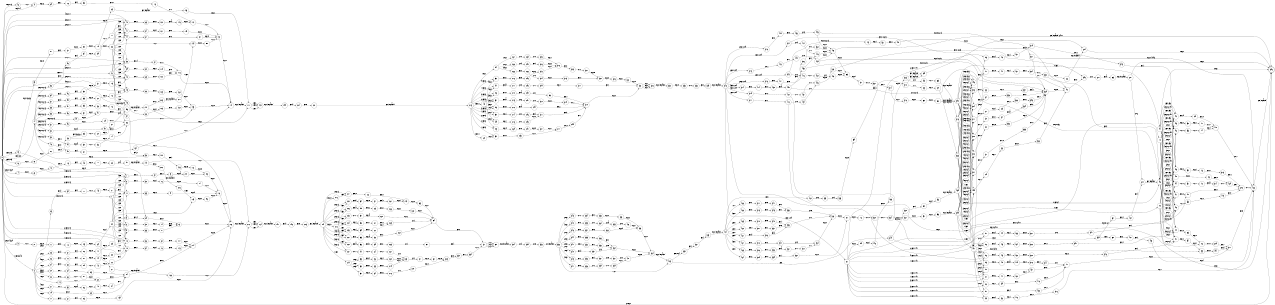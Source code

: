 digraph FST {
rankdir = LR;
size = "8.5,11";
label = "";
center = 1;
orientation = Portrait;
ranksep = "0.4";
nodesep = "0.25";
0 [label = "0", shape = circle, style = bold, fontsize = 14]
	0 -> 45 [label = "9:eps/17", fontsize = 14];
	0 -> 44 [label = "8:eps/17", fontsize = 14];
	0 -> 43 [label = "7:eps/17", fontsize = 14];
	0 -> 42 [label = "6:eps/17", fontsize = 14];
	0 -> 41 [label = "5:eps/17", fontsize = 14];
	0 -> 40 [label = "4:eps/17", fontsize = 14];
	0 -> 39 [label = "3:eps/17", fontsize = 14];
	0 -> 38 [label = "2:eps/17", fontsize = 14];
	0 -> 46 [label = "0:eps/15", fontsize = 14];
	0 -> 47 [label = "1:eps/14", fontsize = 14];
	0 -> 12 [label = "9:eps/275", fontsize = 14];
	0 -> 11 [label = "8:eps/275", fontsize = 14];
	0 -> 10 [label = "7:eps/275", fontsize = 14];
	0 -> 9 [label = "6:eps/275", fontsize = 14];
	0 -> 8 [label = "5:eps/275", fontsize = 14];
	0 -> 7 [label = "4:eps/275", fontsize = 14];
	0 -> 16 [label = "3:eps/275", fontsize = 14];
	0 -> 15 [label = "2:eps/275", fontsize = 14];
	0 -> 14 [label = "1:eps/272", fontsize = 14];
	0 -> 13 [label = "0:eps/17", fontsize = 14];
	0 -> 4 [label = "3:eps/4369", fontsize = 14];
	0 -> 3 [label = "2:eps/4369", fontsize = 14];
	0 -> 2 [label = "1:eps/3345", fontsize = 14];
	0 -> 1 [label = "0:eps/275", fontsize = 14];
1 [label = "1", shape = circle, style = solid, fontsize = 14]
	1 -> 12 [label = "9:eps", fontsize = 14];
	1 -> 11 [label = "8:eps", fontsize = 14];
	1 -> 10 [label = "7:eps", fontsize = 14];
	1 -> 9 [label = "6:eps", fontsize = 14];
	1 -> 8 [label = "5:eps", fontsize = 14];
	1 -> 7 [label = "4:eps", fontsize = 14];
	1 -> 6 [label = "3:eps", fontsize = 14];
	1 -> 5 [label = "2:eps", fontsize = 14];
2 [label = "2", shape = circle, style = solid, fontsize = 14]
	2 -> 18 [label = "1:eps", fontsize = 14];
	2 -> 17 [label = "0:eps", fontsize = 14];
	2 -> 26 [label = "9:eps", fontsize = 14];
	2 -> 25 [label = "8:eps", fontsize = 14];
	2 -> 24 [label = "7:eps", fontsize = 14];
	2 -> 23 [label = "6:eps", fontsize = 14];
	2 -> 22 [label = "5:eps", fontsize = 14];
	2 -> 21 [label = "4:eps", fontsize = 14];
	2 -> 20 [label = "3:eps", fontsize = 14];
	2 -> 19 [label = "2:eps", fontsize = 14];
3 [label = "3", shape = circle, style = solid, fontsize = 14]
	3 -> 27 [label = "eps:v", fontsize = 14];
4 [label = "4", shape = circle, style = solid, fontsize = 14]
	4 -> 28 [label = "eps:t", fontsize = 14];
5 [label = "5", shape = circle, style = solid, fontsize = 14]
	5 -> 29 [label = "eps:d", fontsize = 14];
6 [label = "6", shape = circle, style = solid, fontsize = 14]
	6 -> 30 [label = "eps:t", fontsize = 14];
7 [label = "7", shape = circle, style = solid, fontsize = 14]
	7 -> 31 [label = "eps:c", fontsize = 14];
8 [label = "8", shape = circle, style = solid, fontsize = 14]
	8 -> 32 [label = "eps:c", fontsize = 14];
9 [label = "9", shape = circle, style = solid, fontsize = 14]
	9 -> 33 [label = "eps:s", fontsize = 14];
10 [label = "10", shape = circle, style = solid, fontsize = 14]
	10 -> 34 [label = "eps:s", fontsize = 14];
11 [label = "11", shape = circle, style = solid, fontsize = 14]
	11 -> 35 [label = "eps:o", fontsize = 14];
12 [label = "12", shape = circle, style = solid, fontsize = 14]
	12 -> 36 [label = "eps:n", fontsize = 14];
13 [label = "13", shape = circle, style = solid, fontsize = 14]
	13 -> 37 [label = "1:eps/256", fontsize = 14];
	13 -> 45 [label = "9:eps", fontsize = 14];
	13 -> 44 [label = "8:eps", fontsize = 14];
	13 -> 43 [label = "7:eps", fontsize = 14];
	13 -> 42 [label = "6:eps", fontsize = 14];
	13 -> 41 [label = "5:eps", fontsize = 14];
	13 -> 40 [label = "4:eps", fontsize = 14];
	13 -> 39 [label = "3:eps", fontsize = 14];
	13 -> 38 [label = "2:eps", fontsize = 14];
14 [label = "14", shape = circle, style = solid, fontsize = 14]
	14 -> 58 [label = "eps:p", fontsize = 14];
	14 -> 57 [label = "9:eps/2815", fontsize = 14];
	14 -> 56 [label = "8:eps/2815", fontsize = 14];
	14 -> 55 [label = "7:eps/2815", fontsize = 14];
	14 -> 54 [label = "6:eps/2815", fontsize = 14];
	14 -> 53 [label = "5:eps/2815", fontsize = 14];
	14 -> 52 [label = "4:eps/2815", fontsize = 14];
	14 -> 51 [label = "3:eps/2815", fontsize = 14];
	14 -> 50 [label = "2:eps/2815", fontsize = 14];
	14 -> 49 [label = "1:eps/2815", fontsize = 14];
	14 -> 48 [label = "0:eps/2815", fontsize = 14];
15 [label = "15", shape = circle, style = solid, fontsize = 14]
	15 -> 59 [label = "eps:v/3836", fontsize = 14];
	15 -> 29 [label = "eps:d", fontsize = 14];
16 [label = "16", shape = circle, style = solid, fontsize = 14]
	16 -> 60 [label = "eps:t", fontsize = 14];
17 [label = "17", shape = circle, style = solid, fontsize = 14]
	17 -> 61 [label = "eps:d", fontsize = 14];
18 [label = "18", shape = circle, style = solid, fontsize = 14]
	18 -> 62 [label = "eps:o", fontsize = 14];
19 [label = "19", shape = circle, style = solid, fontsize = 14]
	19 -> 63 [label = "eps:d", fontsize = 14];
20 [label = "20", shape = circle, style = solid, fontsize = 14]
	20 -> 64 [label = "eps:t", fontsize = 14];
21 [label = "21", shape = circle, style = solid, fontsize = 14]
	21 -> 65 [label = "eps:c", fontsize = 14];
22 [label = "22", shape = circle, style = solid, fontsize = 14]
	22 -> 66 [label = "eps:q", fontsize = 14];
23 [label = "23", shape = circle, style = solid, fontsize = 14]
	23 -> 67 [label = "eps:d", fontsize = 14];
24 [label = "24", shape = circle, style = solid, fontsize = 14]
	24 -> 68 [label = "eps:d", fontsize = 14];
25 [label = "25", shape = circle, style = solid, fontsize = 14]
	25 -> 69 [label = "eps:d", fontsize = 14];
26 [label = "26", shape = circle, style = solid, fontsize = 14]
	26 -> 70 [label = "eps:d", fontsize = 14];
27 [label = "27", shape = circle, style = solid, fontsize = 14]
	27 -> 71 [label = "eps:e", fontsize = 14];
28 [label = "28", shape = circle, style = solid, fontsize = 14]
	28 -> 72 [label = "eps:r", fontsize = 14];
29 [label = "29", shape = circle, style = solid, fontsize = 14]
	29 -> 73 [label = "eps:o", fontsize = 14];
30 [label = "30", shape = circle, style = solid, fontsize = 14]
	30 -> 74 [label = "eps:r", fontsize = 14];
31 [label = "31", shape = circle, style = solid, fontsize = 14]
	31 -> 75 [label = "eps:u", fontsize = 14];
32 [label = "32", shape = circle, style = solid, fontsize = 14]
	32 -> 76 [label = "eps:i", fontsize = 14];
33 [label = "33", shape = circle, style = solid, fontsize = 14]
	33 -> 77 [label = "eps:e", fontsize = 14];
34 [label = "34", shape = circle, style = solid, fontsize = 14]
	34 -> 78 [label = "eps:i", fontsize = 14];
35 [label = "35", shape = circle, style = solid, fontsize = 14]
	35 -> 79 [label = "eps:c", fontsize = 14];
36 [label = "36", shape = circle, style = solid, fontsize = 14]
	36 -> 80 [label = "eps:u", fontsize = 14];
37 [label = "37", shape = circle, style = solid, fontsize = 14]
	37 -> 58 [label = "eps:p", fontsize = 14];
38 [label = "38", shape = circle, style = solid, fontsize = 14]
	38 -> 81 [label = "eps:d", fontsize = 14];
39 [label = "39", shape = circle, style = solid, fontsize = 14]
	39 -> 82 [label = "eps:t", fontsize = 14];
40 [label = "40", shape = circle, style = solid, fontsize = 14]
	40 -> 83 [label = "eps:c", fontsize = 14];
41 [label = "41", shape = circle, style = solid, fontsize = 14]
	41 -> 84 [label = "eps:c", fontsize = 14];
42 [label = "42", shape = circle, style = solid, fontsize = 14]
	42 -> 85 [label = "eps:s", fontsize = 14];
43 [label = "43", shape = circle, style = solid, fontsize = 14]
	43 -> 86 [label = "eps:s", fontsize = 14];
44 [label = "44", shape = circle, style = solid, fontsize = 14]
	44 -> 87 [label = "eps:o", fontsize = 14];
45 [label = "45", shape = circle, style = solid, fontsize = 14]
	45 -> 88 [label = "eps:n", fontsize = 14];
46 [label = "46", shape = circle, style = solid, fontsize = 14]
	46 -> 47 [label = "1:eps", fontsize = 14];
47 [label = "47", shape = circle, style = solid, fontsize = 14]
	47 -> 89 [label = "eps:p", fontsize = 14];
48 [label = "48", shape = circle, style = solid, fontsize = 14]
	48 -> 90 [label = "eps:d", fontsize = 14];
49 [label = "49", shape = circle, style = solid, fontsize = 14]
	49 -> 91 [label = "eps:o", fontsize = 14];
50 [label = "50", shape = circle, style = solid, fontsize = 14]
	50 -> 92 [label = "eps:d", fontsize = 14];
51 [label = "51", shape = circle, style = solid, fontsize = 14]
	51 -> 93 [label = "eps:t", fontsize = 14];
52 [label = "52", shape = circle, style = solid, fontsize = 14]
	52 -> 94 [label = "eps:c", fontsize = 14];
53 [label = "53", shape = circle, style = solid, fontsize = 14]
	53 -> 95 [label = "eps:q", fontsize = 14];
54 [label = "54", shape = circle, style = solid, fontsize = 14]
	54 -> 96 [label = "eps:d", fontsize = 14];
55 [label = "55", shape = circle, style = solid, fontsize = 14]
	55 -> 97 [label = "eps:d", fontsize = 14];
56 [label = "56", shape = circle, style = solid, fontsize = 14]
	56 -> 98 [label = "eps:d", fontsize = 14];
57 [label = "57", shape = circle, style = solid, fontsize = 14]
	57 -> 99 [label = "eps:d", fontsize = 14];
58 [label = "58", shape = circle, style = solid, fontsize = 14]
	58 -> 100 [label = "eps:r", fontsize = 14];
59 [label = "59", shape = circle, style = solid, fontsize = 14]
	59 -> 101 [label = "eps:e", fontsize = 14];
60 [label = "60", shape = circle, style = solid, fontsize = 14]
	60 -> 102 [label = "eps:r", fontsize = 14];
61 [label = "61", shape = circle, style = solid, fontsize = 14]
	61 -> 103 [label = "eps:i", fontsize = 14];
62 [label = "62", shape = circle, style = solid, fontsize = 14]
	62 -> 104 [label = "eps:n", fontsize = 14];
63 [label = "63", shape = circle, style = solid, fontsize = 14]
	63 -> 104 [label = "eps:o", fontsize = 14];
64 [label = "64", shape = circle, style = solid, fontsize = 14]
	64 -> 105 [label = "eps:r", fontsize = 14];
65 [label = "65", shape = circle, style = solid, fontsize = 14]
	65 -> 106 [label = "eps:a", fontsize = 14];
66 [label = "66", shape = circle, style = solid, fontsize = 14]
	66 -> 107 [label = "eps:u", fontsize = 14];
67 [label = "67", shape = circle, style = solid, fontsize = 14]
	67 -> 108 [label = "eps:i", fontsize = 14];
68 [label = "68", shape = circle, style = solid, fontsize = 14]
	68 -> 109 [label = "eps:i", fontsize = 14];
69 [label = "69", shape = circle, style = solid, fontsize = 14]
	69 -> 110 [label = "eps:i", fontsize = 14];
70 [label = "70", shape = circle, style = solid, fontsize = 14]
	70 -> 111 [label = "eps:i", fontsize = 14];
71 [label = "71", shape = circle, style = solid, fontsize = 14]
	71 -> 112 [label = "eps:i", fontsize = 14];
72 [label = "72", shape = circle, style = solid, fontsize = 14]
	72 -> 113 [label = "eps:e", fontsize = 14];
73 [label = "73", shape = circle, style = solid, fontsize = 14]
	73 -> 206 [label = "eps:s", fontsize = 14];
74 [label = "74", shape = circle, style = solid, fontsize = 14]
	74 -> 73 [label = "eps:e", fontsize = 14];
75 [label = "75", shape = circle, style = solid, fontsize = 14]
	75 -> 207 [label = "eps:a", fontsize = 14];
76 [label = "76", shape = circle, style = solid, fontsize = 14]
	76 -> 114 [label = "eps:n", fontsize = 14];
77 [label = "77", shape = circle, style = solid, fontsize = 14]
	77 -> 73 [label = "eps:i", fontsize = 14];
78 [label = "78", shape = circle, style = solid, fontsize = 14]
	78 -> 115 [label = "eps:e", fontsize = 14];
79 [label = "79", shape = circle, style = solid, fontsize = 14]
	79 -> 116 [label = "eps:h", fontsize = 14];
80 [label = "80", shape = circle, style = solid, fontsize = 14]
	80 -> 117 [label = "eps:e", fontsize = 14];
81 [label = "81", shape = circle, style = solid, fontsize = 14]
	81 -> 118 [label = "eps:o", fontsize = 14];
82 [label = "82", shape = circle, style = solid, fontsize = 14]
	82 -> 119 [label = "eps:r", fontsize = 14];
83 [label = "83", shape = circle, style = solid, fontsize = 14]
	83 -> 120 [label = "eps:u", fontsize = 14];
84 [label = "84", shape = circle, style = solid, fontsize = 14]
	84 -> 121 [label = "eps:i", fontsize = 14];
85 [label = "85", shape = circle, style = solid, fontsize = 14]
	85 -> 122 [label = "eps:e", fontsize = 14];
86 [label = "86", shape = circle, style = solid, fontsize = 14]
	86 -> 123 [label = "eps:i", fontsize = 14];
87 [label = "87", shape = circle, style = solid, fontsize = 14]
	87 -> 124 [label = "eps:c", fontsize = 14];
88 [label = "88", shape = circle, style = solid, fontsize = 14]
	88 -> 125 [label = "eps:u", fontsize = 14];
89 [label = "89", shape = circle, style = solid, fontsize = 14]
	89 -> 126 [label = "eps:r", fontsize = 14];
90 [label = "90", shape = circle, style = solid, fontsize = 14]
	90 -> 127 [label = "eps:i", fontsize = 14];
91 [label = "91", shape = circle, style = solid, fontsize = 14]
	91 -> 128 [label = "eps:n", fontsize = 14];
92 [label = "92", shape = circle, style = solid, fontsize = 14]
	92 -> 128 [label = "eps:o", fontsize = 14];
93 [label = "93", shape = circle, style = solid, fontsize = 14]
	93 -> 129 [label = "eps:r", fontsize = 14];
94 [label = "94", shape = circle, style = solid, fontsize = 14]
	94 -> 130 [label = "eps:a", fontsize = 14];
95 [label = "95", shape = circle, style = solid, fontsize = 14]
	95 -> 131 [label = "eps:u", fontsize = 14];
96 [label = "96", shape = circle, style = solid, fontsize = 14]
	96 -> 132 [label = "eps:i", fontsize = 14];
97 [label = "97", shape = circle, style = solid, fontsize = 14]
	97 -> 133 [label = "eps:i", fontsize = 14];
98 [label = "98", shape = circle, style = solid, fontsize = 14]
	98 -> 134 [label = "eps:i", fontsize = 14];
99 [label = "99", shape = circle, style = solid, fontsize = 14]
	99 -> 135 [label = "eps:i", fontsize = 14];
100 [label = "100", shape = circle, style = solid, fontsize = 14]
	100 -> 136 [label = "eps:i", fontsize = 14];
101 [label = "101", shape = circle, style = solid, fontsize = 14]
	101 -> 137 [label = "eps:i", fontsize = 14];
102 [label = "102", shape = circle, style = solid, fontsize = 14]
	102 -> 138 [label = "eps:e", fontsize = 14];
103 [label = "103", shape = circle, style = solid, fontsize = 14]
	103 -> 139 [label = "eps:e", fontsize = 14];
104 [label = "104", shape = circle, style = solid, fontsize = 14]
	104 -> 214 [label = "eps:c", fontsize = 14];
105 [label = "105", shape = circle, style = solid, fontsize = 14]
	105 -> 104 [label = "eps:e", fontsize = 14];
106 [label = "106", shape = circle, style = solid, fontsize = 14]
	106 -> 140 [label = "eps:t", fontsize = 14];
107 [label = "107", shape = circle, style = solid, fontsize = 14]
	107 -> 62 [label = "eps:i", fontsize = 14];
108 [label = "108", shape = circle, style = solid, fontsize = 14]
	108 -> 141 [label = "eps:e", fontsize = 14];
109 [label = "109", shape = circle, style = solid, fontsize = 14]
	109 -> 142 [label = "eps:e", fontsize = 14];
110 [label = "110", shape = circle, style = solid, fontsize = 14]
	110 -> 143 [label = "eps:e", fontsize = 14];
111 [label = "111", shape = circle, style = solid, fontsize = 14]
	111 -> 144 [label = "eps:e", fontsize = 14];
112 [label = "112", shape = circle, style = solid, fontsize = 14]
	112 -> 145 [label = "eps:n", fontsize = 14];
113 [label = "113", shape = circle, style = solid, fontsize = 14]
	113 -> 146 [label = "eps:i", fontsize = 14];
114 [label = "114", shape = circle, style = solid, fontsize = 14]
	114 -> 116 [label = "eps:c", fontsize = 14];
115 [label = "115", shape = circle, style = solid, fontsize = 14]
	115 -> 214 [label = "eps:t", fontsize = 14];
116 [label = "116", shape = circle, style = solid, fontsize = 14]
	116 -> 206 [label = "eps:o", fontsize = 14];
117 [label = "117", shape = circle, style = solid, fontsize = 14]
	117 -> 214 [label = "eps:v", fontsize = 14];
118 [label = "118", shape = circle, style = solid, fontsize = 14]
	118 -> 147 [label = "eps:s", fontsize = 14];
119 [label = "119", shape = circle, style = solid, fontsize = 14]
	119 -> 118 [label = "eps:e", fontsize = 14];
120 [label = "120", shape = circle, style = solid, fontsize = 14]
	120 -> 148 [label = "eps:a", fontsize = 14];
121 [label = "121", shape = circle, style = solid, fontsize = 14]
	121 -> 149 [label = "eps:n", fontsize = 14];
122 [label = "122", shape = circle, style = solid, fontsize = 14]
	122 -> 118 [label = "eps:i", fontsize = 14];
123 [label = "123", shape = circle, style = solid, fontsize = 14]
	123 -> 150 [label = "eps:e", fontsize = 14];
124 [label = "124", shape = circle, style = solid, fontsize = 14]
	124 -> 151 [label = "eps:h", fontsize = 14];
125 [label = "125", shape = circle, style = solid, fontsize = 14]
	125 -> 152 [label = "eps:e", fontsize = 14];
126 [label = "126", shape = circle, style = solid, fontsize = 14]
	126 -> 153 [label = "eps:i", fontsize = 14];
127 [label = "127", shape = circle, style = solid, fontsize = 14]
	127 -> 154 [label = "eps:e", fontsize = 14];
128 [label = "128", shape = circle, style = solid, fontsize = 14]
	128 -> 155 [label = "eps:c", fontsize = 14];
129 [label = "129", shape = circle, style = solid, fontsize = 14]
	129 -> 128 [label = "eps:e", fontsize = 14];
130 [label = "130", shape = circle, style = solid, fontsize = 14]
	130 -> 156 [label = "eps:t", fontsize = 14];
131 [label = "131", shape = circle, style = solid, fontsize = 14]
	131 -> 91 [label = "eps:i", fontsize = 14];
132 [label = "132", shape = circle, style = solid, fontsize = 14]
	132 -> 157 [label = "eps:e", fontsize = 14];
133 [label = "133", shape = circle, style = solid, fontsize = 14]
	133 -> 158 [label = "eps:e", fontsize = 14];
134 [label = "134", shape = circle, style = solid, fontsize = 14]
	134 -> 159 [label = "eps:e", fontsize = 14];
135 [label = "135", shape = circle, style = solid, fontsize = 14]
	135 -> 160 [label = "eps:e", fontsize = 14];
136 [label = "136", shape = circle, style = solid, fontsize = 14]
	136 -> 161 [label = "eps:m", fontsize = 14];
137 [label = "137", shape = circle, style = solid, fontsize = 14]
	137 -> 162 [label = "eps:n", fontsize = 14];
138 [label = "138", shape = circle, style = solid, fontsize = 14]
	138 -> 163 [label = "eps:i/3836", fontsize = 14];
	138 -> 206 [label = "eps:s", fontsize = 14];
139 [label = "139", shape = circle, style = solid, fontsize = 14]
	139 -> 206 [label = "eps:z", fontsize = 14];
140 [label = "140", shape = circle, style = solid, fontsize = 14]
	140 -> 164 [label = "eps:o", fontsize = 14];
141 [label = "141", shape = circle, style = solid, fontsize = 14]
	141 -> 165 [label = "eps:c", fontsize = 14];
142 [label = "142", shape = circle, style = solid, fontsize = 14]
	142 -> 166 [label = "eps:c", fontsize = 14];
143 [label = "143", shape = circle, style = solid, fontsize = 14]
	143 -> 167 [label = "eps:c", fontsize = 14];
144 [label = "144", shape = circle, style = solid, fontsize = 14]
	144 -> 168 [label = "eps:c", fontsize = 14];
145 [label = "145", shape = circle, style = solid, fontsize = 14]
	145 -> 169 [label = "eps:t", fontsize = 14];
146 [label = "146", shape = circle, style = solid, fontsize = 14]
	146 -> 170 [label = "eps:n", fontsize = 14];
147 [label = "147", shape = circle, style = solid, fontsize = 14]
	147 -> 171 [label = "eps:(espacio)", fontsize = 14];
148 [label = "148", shape = circle, style = solid, fontsize = 14]
	148 -> 172 [label = "eps:t", fontsize = 14];
149 [label = "149", shape = circle, style = solid, fontsize = 14]
	149 -> 151 [label = "eps:c", fontsize = 14];
150 [label = "150", shape = circle, style = solid, fontsize = 14]
	150 -> 155 [label = "eps:t", fontsize = 14];
151 [label = "151", shape = circle, style = solid, fontsize = 14]
	151 -> 147 [label = "eps:o", fontsize = 14];
152 [label = "152", shape = circle, style = solid, fontsize = 14]
	152 -> 155 [label = "eps:v", fontsize = 14];
153 [label = "153", shape = circle, style = solid, fontsize = 14]
	153 -> 173 [label = "eps:m", fontsize = 14];
154 [label = "154", shape = circle, style = solid, fontsize = 14]
	154 -> 147 [label = "eps:z", fontsize = 14];
155 [label = "155", shape = circle, style = solid, fontsize = 14]
	155 -> 147 [label = "eps:e", fontsize = 14];
156 [label = "156", shape = circle, style = solid, fontsize = 14]
	156 -> 174 [label = "eps:o", fontsize = 14];
157 [label = "157", shape = circle, style = solid, fontsize = 14]
	157 -> 175 [label = "eps:c", fontsize = 14];
158 [label = "158", shape = circle, style = solid, fontsize = 14]
	158 -> 176 [label = "eps:c", fontsize = 14];
159 [label = "159", shape = circle, style = solid, fontsize = 14]
	159 -> 177 [label = "eps:c", fontsize = 14];
160 [label = "160", shape = circle, style = solid, fontsize = 14]
	160 -> 178 [label = "eps:c", fontsize = 14];
161 [label = "161", shape = circle, style = solid, fontsize = 14]
	161 -> 213 [label = "eps:e", fontsize = 14];
162 [label = "162", shape = circle, style = solid, fontsize = 14]
	162 -> 179 [label = "eps:t", fontsize = 14];
163 [label = "163", shape = circle, style = solid, fontsize = 14]
	163 -> 180 [label = "eps:n", fontsize = 14];
164 [label = "164", shape = circle, style = solid, fontsize = 14]
	164 -> 104 [label = "eps:r", fontsize = 14];
165 [label = "165", shape = circle, style = solid, fontsize = 14]
	165 -> 9 [label = "eps:i", fontsize = 14];
166 [label = "166", shape = circle, style = solid, fontsize = 14]
	166 -> 10 [label = "eps:i", fontsize = 14];
167 [label = "167", shape = circle, style = solid, fontsize = 14]
	167 -> 11 [label = "eps:i", fontsize = 14];
168 [label = "168", shape = circle, style = solid, fontsize = 14]
	168 -> 12 [label = "eps:i", fontsize = 14];
169 [label = "169", shape = circle, style = solid, fontsize = 14]
	169 -> 182 [label = "eps:i", fontsize = 14];
	169 -> 181 [label = "eps:e", fontsize = 14];
170 [label = "170", shape = circle, style = solid, fontsize = 14]
	170 -> 183 [label = "eps:t", fontsize = 14];
171 [label = "171", shape = circle, style = solid, fontsize = 14]
	171 -> 192 [label = ".:eps", fontsize = 14];
	171 -> 192 [label = "/:eps", fontsize = 14];
	171 -> 192 [label = "-:eps", fontsize = 14];
172 [label = "172", shape = circle, style = solid, fontsize = 14]
	172 -> 151 [label = "eps:r", fontsize = 14];
173 [label = "173", shape = circle, style = solid, fontsize = 14]
	173 -> 172 [label = "eps:e", fontsize = 14];
174 [label = "174", shape = circle, style = solid, fontsize = 14]
	174 -> 128 [label = "eps:r", fontsize = 14];
175 [label = "175", shape = circle, style = solid, fontsize = 14]
	175 -> 42 [label = "eps:i", fontsize = 14];
176 [label = "176", shape = circle, style = solid, fontsize = 14]
	176 -> 43 [label = "eps:i", fontsize = 14];
177 [label = "177", shape = circle, style = solid, fontsize = 14]
	177 -> 44 [label = "eps:i", fontsize = 14];
178 [label = "178", shape = circle, style = solid, fontsize = 14]
	178 -> 45 [label = "eps:i", fontsize = 14];
179 [label = "179", shape = circle, style = solid, fontsize = 14]
	179 -> 186 [label = "eps:i", fontsize = 14];
	179 -> 185 [label = "eps:e", fontsize = 14];
180 [label = "180", shape = circle, style = solid, fontsize = 14]
	180 -> 187 [label = "eps:t", fontsize = 14];
181 [label = "181", shape = circle, style = solid, fontsize = 14]
	181 -> 188 [label = "eps:(espacio)", fontsize = 14];
182 [label = "182", shape = circle, style = solid, fontsize = 14]
	182 -> 189 [label = "1:eps", fontsize = 14];
	182 -> 12 [label = "9:eps", fontsize = 14];
	182 -> 11 [label = "8:eps", fontsize = 14];
	182 -> 10 [label = "7:eps", fontsize = 14];
	182 -> 9 [label = "6:eps", fontsize = 14];
	182 -> 8 [label = "5:eps", fontsize = 14];
	182 -> 7 [label = "4:eps", fontsize = 14];
	182 -> 6 [label = "3:eps", fontsize = 14];
	182 -> 5 [label = "2:eps", fontsize = 14];
183 [label = "183", shape = circle, style = solid, fontsize = 14]
	183 -> 190 [label = "eps:a", fontsize = 14];
184 [label = "184", shape = circle, style = solid, fontsize = 14]
	184 -> 191 [label = "eps:(espacio)", fontsize = 14];
185 [label = "185", shape = circle, style = solid, fontsize = 14]
	185 -> 193 [label = "eps:(espacio)", fontsize = 14];
186 [label = "186", shape = circle, style = solid, fontsize = 14]
	186 -> 194 [label = "1:eps", fontsize = 14];
	186 -> 45 [label = "9:eps", fontsize = 14];
	186 -> 44 [label = "8:eps", fontsize = 14];
	186 -> 43 [label = "7:eps", fontsize = 14];
	186 -> 42 [label = "6:eps", fontsize = 14];
	186 -> 41 [label = "5:eps", fontsize = 14];
	186 -> 40 [label = "4:eps", fontsize = 14];
	186 -> 39 [label = "3:eps", fontsize = 14];
	186 -> 38 [label = "2:eps", fontsize = 14];
187 [label = "187", shape = circle, style = solid, fontsize = 14]
	187 -> 195 [label = "eps:a", fontsize = 14];
188 [label = "188", shape = circle, style = solid, fontsize = 14]
	188 -> 212 [label = "0:eps", fontsize = 14];
189 [label = "189", shape = circle, style = solid, fontsize = 14]
	189 -> 196 [label = "eps:u", fontsize = 14];
190 [label = "190", shape = circle, style = solid, fontsize = 14]
	190 -> 197 [label = "eps:(espacio)", fontsize = 14];
191 [label = "191", shape = circle, style = solid, fontsize = 14]
	191 -> 198 [label = "eps:d", fontsize = 14];
192 [label = "192", shape = circle, style = solid, fontsize = 14]
	192 -> 199 [label = "eps:(espacio)", fontsize = 14];
193 [label = "193", shape = circle, style = solid, fontsize = 14]
	193 -> 171 [label = "0:eps", fontsize = 14];
194 [label = "194", shape = circle, style = solid, fontsize = 14]
	194 -> 200 [label = "eps:u", fontsize = 14];
195 [label = "195", shape = circle, style = solid, fontsize = 14]
	195 -> 201 [label = "eps:(espacio)", fontsize = 14];
196 [label = "196", shape = circle, style = solid, fontsize = 14]
	196 -> 116 [label = "eps:n", fontsize = 14];
197 [label = "197", shape = circle, style = solid, fontsize = 14]
	197 -> 202 [label = "eps:y", fontsize = 14];
	197 -> 212 [label = "0:eps", fontsize = 14];
198 [label = "198", shape = circle, style = solid, fontsize = 14]
	198 -> 203 [label = "eps:e", fontsize = 14];
199 [label = "199", shape = circle, style = solid, fontsize = 14]
	199 -> 204 [label = "eps:d", fontsize = 14];
200 [label = "200", shape = circle, style = solid, fontsize = 14]
	200 -> 151 [label = "eps:n", fontsize = 14];
201 [label = "201", shape = circle, style = solid, fontsize = 14]
	201 -> 205 [label = "eps:y", fontsize = 14];
	201 -> 171 [label = "0:eps", fontsize = 14];
202 [label = "202", shape = circle, style = solid, fontsize = 14]
	202 -> 208 [label = "eps:(espacio)", fontsize = 14];
203 [label = "203", shape = circle, style = solid, fontsize = 14]
	203 -> 209 [label = "eps:(espacio)", fontsize = 14];
204 [label = "204", shape = circle, style = solid, fontsize = 14]
	204 -> 210 [label = "eps:e", fontsize = 14];
205 [label = "205", shape = circle, style = solid, fontsize = 14]
	205 -> 211 [label = "eps:(espacio)", fontsize = 14];
206 [label = "206", shape = circle, style = solid, fontsize = 14]
	206 -> 212 [label = "eps:(espacio)", fontsize = 14];
207 [label = "207", shape = circle, style = solid, fontsize = 14]
	207 -> 213 [label = "eps:t", fontsize = 14];
208 [label = "208", shape = circle, style = solid, fontsize = 14]
	208 -> 189 [label = "1:eps", fontsize = 14];
209 [label = "209", shape = circle, style = solid, fontsize = 14]
	209 -> 227 [label = "9:eps/3", fontsize = 14];
	209 -> 226 [label = "8:eps/3", fontsize = 14];
	209 -> 225 [label = "7:eps/3", fontsize = 14];
	209 -> 224 [label = "6:eps/3", fontsize = 14];
	209 -> 223 [label = "5:eps/3", fontsize = 14];
	209 -> 222 [label = "4:eps/3", fontsize = 14];
	209 -> 221 [label = "3:eps/3", fontsize = 14];
	209 -> 220 [label = "2:eps/3", fontsize = 14];
	209 -> 218 [label = "0:eps/1", fontsize = 14];
	209 -> 219 [label = "1:eps", fontsize = 14];
	209 -> 217 [label = "1:eps/3", fontsize = 14];
	209 -> 216 [label = "0:eps/1", fontsize = 14];
210 [label = "210", shape = circle, style = solid, fontsize = 14]
	210 -> 215 [label = "eps:(espacio)", fontsize = 14];
211 [label = "211", shape = circle, style = solid, fontsize = 14]
	211 -> 194 [label = "1:eps", fontsize = 14];
212 [label = "212", shape = circle, style = solid, fontsize = 14]
	212 -> 184 [label = ".:eps", fontsize = 14];
	212 -> 184 [label = "/:eps", fontsize = 14];
	212 -> 184 [label = "-:eps", fontsize = 14];
213 [label = "213", shape = circle, style = solid, fontsize = 14]
	213 -> 116 [label = "eps:r", fontsize = 14];
214 [label = "214", shape = circle, style = solid, fontsize = 14]
	214 -> 206 [label = "eps:e", fontsize = 14];
215 [label = "215", shape = circle, style = solid, fontsize = 14]
	215 -> 252 [label = "9:eps/3", fontsize = 14];
	215 -> 251 [label = "8:eps/3", fontsize = 14];
	215 -> 250 [label = "7:eps/3", fontsize = 14];
	215 -> 249 [label = "6:eps/3", fontsize = 14];
	215 -> 248 [label = "5:eps/3", fontsize = 14];
	215 -> 247 [label = "4:eps/3", fontsize = 14];
	215 -> 246 [label = "3:eps/3", fontsize = 14];
	215 -> 245 [label = "2:eps/3", fontsize = 14];
	215 -> 243 [label = "0:eps/1", fontsize = 14];
	215 -> 244 [label = "1:eps", fontsize = 14];
	215 -> 230 [label = "1:eps/3", fontsize = 14];
	215 -> 229 [label = "0:eps/1", fontsize = 14];
216 [label = "216", shape = circle, style = solid, fontsize = 14]
	216 -> 217 [label = "1:eps", fontsize = 14];
217 [label = "217", shape = circle, style = solid, fontsize = 14]
	217 -> 228 [label = "eps:e", fontsize = 14];
218 [label = "218", shape = circle, style = solid, fontsize = 14]
	218 -> 227 [label = "9:eps", fontsize = 14];
	218 -> 226 [label = "8:eps", fontsize = 14];
	218 -> 225 [label = "7:eps", fontsize = 14];
	218 -> 224 [label = "6:eps", fontsize = 14];
	218 -> 223 [label = "5:eps", fontsize = 14];
	218 -> 222 [label = "4:eps", fontsize = 14];
	218 -> 221 [label = "3:eps", fontsize = 14];
	218 -> 220 [label = "2:eps", fontsize = 14];
219 [label = "219", shape = circle, style = solid, fontsize = 14]
	219 -> 232 [label = "1:eps", fontsize = 14];
	219 -> 231 [label = "0:eps", fontsize = 14];
	219 -> 233 [label = "2:eps", fontsize = 14];
220 [label = "220", shape = circle, style = solid, fontsize = 14]
	220 -> 234 [label = "eps:f", fontsize = 14];
221 [label = "221", shape = circle, style = solid, fontsize = 14]
	221 -> 235 [label = "eps:m", fontsize = 14];
222 [label = "222", shape = circle, style = solid, fontsize = 14]
	222 -> 236 [label = "eps:a", fontsize = 14];
223 [label = "223", shape = circle, style = solid, fontsize = 14]
	223 -> 237 [label = "eps:m", fontsize = 14];
224 [label = "224", shape = circle, style = solid, fontsize = 14]
	224 -> 238 [label = "eps:j", fontsize = 14];
225 [label = "225", shape = circle, style = solid, fontsize = 14]
	225 -> 239 [label = "eps:j", fontsize = 14];
226 [label = "226", shape = circle, style = solid, fontsize = 14]
	226 -> 240 [label = "eps:a", fontsize = 14];
227 [label = "227", shape = circle, style = solid, fontsize = 14]
	227 -> 241 [label = "eps:s", fontsize = 14];
228 [label = "228", shape = circle, style = solid, fontsize = 14]
	228 -> 242 [label = "eps:n", fontsize = 14];
229 [label = "229", shape = circle, style = solid, fontsize = 14]
	229 -> 230 [label = "1:eps", fontsize = 14];
230 [label = "230", shape = circle, style = solid, fontsize = 14]
	230 -> 253 [label = "eps:e", fontsize = 14];
231 [label = "231", shape = circle, style = solid, fontsize = 14]
	231 -> 254 [label = "eps:o", fontsize = 14];
232 [label = "232", shape = circle, style = solid, fontsize = 14]
	232 -> 255 [label = "eps:n", fontsize = 14];
233 [label = "233", shape = circle, style = solid, fontsize = 14]
	233 -> 256 [label = "eps:d", fontsize = 14];
234 [label = "234", shape = circle, style = solid, fontsize = 14]
	234 -> 257 [label = "eps:e", fontsize = 14];
235 [label = "235", shape = circle, style = solid, fontsize = 14]
	235 -> 258 [label = "eps:a", fontsize = 14];
236 [label = "236", shape = circle, style = solid, fontsize = 14]
	236 -> 259 [label = "eps:b", fontsize = 14];
237 [label = "237", shape = circle, style = solid, fontsize = 14]
	237 -> 260 [label = "eps:a", fontsize = 14];
238 [label = "238", shape = circle, style = solid, fontsize = 14]
	238 -> 261 [label = "eps:u", fontsize = 14];
239 [label = "239", shape = circle, style = solid, fontsize = 14]
	239 -> 262 [label = "eps:u", fontsize = 14];
240 [label = "240", shape = circle, style = solid, fontsize = 14]
	240 -> 263 [label = "eps:g", fontsize = 14];
241 [label = "241", shape = circle, style = solid, fontsize = 14]
	241 -> 264 [label = "eps:e", fontsize = 14];
242 [label = "242", shape = circle, style = solid, fontsize = 14]
	242 -> 265 [label = "eps:e", fontsize = 14];
243 [label = "243", shape = circle, style = solid, fontsize = 14]
	243 -> 252 [label = "9:eps", fontsize = 14];
	243 -> 251 [label = "8:eps", fontsize = 14];
	243 -> 250 [label = "7:eps", fontsize = 14];
	243 -> 249 [label = "6:eps", fontsize = 14];
	243 -> 248 [label = "5:eps", fontsize = 14];
	243 -> 247 [label = "4:eps", fontsize = 14];
	243 -> 246 [label = "3:eps", fontsize = 14];
	243 -> 245 [label = "2:eps", fontsize = 14];
244 [label = "244", shape = circle, style = solid, fontsize = 14]
	244 -> 267 [label = "1:eps", fontsize = 14];
	244 -> 266 [label = "0:eps", fontsize = 14];
	244 -> 268 [label = "2:eps", fontsize = 14];
245 [label = "245", shape = circle, style = solid, fontsize = 14]
	245 -> 269 [label = "eps:f", fontsize = 14];
246 [label = "246", shape = circle, style = solid, fontsize = 14]
	246 -> 270 [label = "eps:m", fontsize = 14];
247 [label = "247", shape = circle, style = solid, fontsize = 14]
	247 -> 271 [label = "eps:a", fontsize = 14];
248 [label = "248", shape = circle, style = solid, fontsize = 14]
	248 -> 272 [label = "eps:m", fontsize = 14];
249 [label = "249", shape = circle, style = solid, fontsize = 14]
	249 -> 273 [label = "eps:j", fontsize = 14];
250 [label = "250", shape = circle, style = solid, fontsize = 14]
	250 -> 274 [label = "eps:j", fontsize = 14];
251 [label = "251", shape = circle, style = solid, fontsize = 14]
	251 -> 275 [label = "eps:a", fontsize = 14];
252 [label = "252", shape = circle, style = solid, fontsize = 14]
	252 -> 276 [label = "eps:s", fontsize = 14];
253 [label = "253", shape = circle, style = solid, fontsize = 14]
	253 -> 277 [label = "eps:n", fontsize = 14];
254 [label = "254", shape = circle, style = solid, fontsize = 14]
	254 -> 278 [label = "eps:c", fontsize = 14];
255 [label = "255", shape = circle, style = solid, fontsize = 14]
	255 -> 279 [label = "eps:o", fontsize = 14];
256 [label = "256", shape = circle, style = solid, fontsize = 14]
	256 -> 280 [label = "eps:i", fontsize = 14];
257 [label = "257", shape = circle, style = solid, fontsize = 14]
	257 -> 281 [label = "eps:b", fontsize = 14];
258 [label = "258", shape = circle, style = solid, fontsize = 14]
	258 -> 282 [label = "eps:r", fontsize = 14];
259 [label = "259", shape = circle, style = solid, fontsize = 14]
	259 -> 283 [label = "eps:r", fontsize = 14];
260 [label = "260", shape = circle, style = solid, fontsize = 14]
	260 -> 284 [label = "eps:y", fontsize = 14];
261 [label = "261", shape = circle, style = solid, fontsize = 14]
	261 -> 285 [label = "eps:n", fontsize = 14];
262 [label = "262", shape = circle, style = solid, fontsize = 14]
	262 -> 285 [label = "eps:l", fontsize = 14];
263 [label = "263", shape = circle, style = solid, fontsize = 14]
	263 -> 286 [label = "eps:o", fontsize = 14];
264 [label = "264", shape = circle, style = solid, fontsize = 14]
	264 -> 287 [label = "eps:p", fontsize = 14];
265 [label = "265", shape = circle, style = solid, fontsize = 14]
	265 -> 284 [label = "eps:r", fontsize = 14];
266 [label = "266", shape = circle, style = solid, fontsize = 14]
	266 -> 288 [label = "eps:o", fontsize = 14];
267 [label = "267", shape = circle, style = solid, fontsize = 14]
	267 -> 289 [label = "eps:n", fontsize = 14];
268 [label = "268", shape = circle, style = solid, fontsize = 14]
	268 -> 290 [label = "eps:d", fontsize = 14];
269 [label = "269", shape = circle, style = solid, fontsize = 14]
	269 -> 291 [label = "eps:e", fontsize = 14];
270 [label = "270", shape = circle, style = solid, fontsize = 14]
	270 -> 292 [label = "eps:a", fontsize = 14];
271 [label = "271", shape = circle, style = solid, fontsize = 14]
	271 -> 293 [label = "eps:b", fontsize = 14];
272 [label = "272", shape = circle, style = solid, fontsize = 14]
	272 -> 294 [label = "eps:a", fontsize = 14];
273 [label = "273", shape = circle, style = solid, fontsize = 14]
	273 -> 295 [label = "eps:u", fontsize = 14];
274 [label = "274", shape = circle, style = solid, fontsize = 14]
	274 -> 296 [label = "eps:u", fontsize = 14];
275 [label = "275", shape = circle, style = solid, fontsize = 14]
	275 -> 297 [label = "eps:g", fontsize = 14];
276 [label = "276", shape = circle, style = solid, fontsize = 14]
	276 -> 298 [label = "eps:e", fontsize = 14];
277 [label = "277", shape = circle, style = solid, fontsize = 14]
	277 -> 299 [label = "eps:e", fontsize = 14];
278 [label = "278", shape = circle, style = solid, fontsize = 14]
	278 -> 300 [label = "eps:t", fontsize = 14];
279 [label = "279", shape = circle, style = solid, fontsize = 14]
	279 -> 303 [label = "eps:v", fontsize = 14];
280 [label = "280", shape = circle, style = solid, fontsize = 14]
	280 -> 303 [label = "eps:c", fontsize = 14];
281 [label = "281", shape = circle, style = solid, fontsize = 14]
	281 -> 242 [label = "eps:r", fontsize = 14];
282 [label = "282", shape = circle, style = solid, fontsize = 14]
	282 -> 284 [label = "eps:z", fontsize = 14];
283 [label = "283", shape = circle, style = solid, fontsize = 14]
	283 -> 301 [label = "eps:i", fontsize = 14];
284 [label = "284", shape = circle, style = solid, fontsize = 14]
	284 -> 337 [label = "eps:o", fontsize = 14];
285 [label = "285", shape = circle, style = solid, fontsize = 14]
	285 -> 284 [label = "eps:i", fontsize = 14];
286 [label = "286", shape = circle, style = solid, fontsize = 14]
	286 -> 302 [label = "eps:s", fontsize = 14];
287 [label = "287", shape = circle, style = solid, fontsize = 14]
	287 -> 303 [label = "eps:t", fontsize = 14];
288 [label = "288", shape = circle, style = solid, fontsize = 14]
	288 -> 304 [label = "eps:c", fontsize = 14];
289 [label = "289", shape = circle, style = solid, fontsize = 14]
	289 -> 305 [label = "eps:o", fontsize = 14];
290 [label = "290", shape = circle, style = solid, fontsize = 14]
	290 -> 306 [label = "eps:i", fontsize = 14];
291 [label = "291", shape = circle, style = solid, fontsize = 14]
	291 -> 307 [label = "eps:b", fontsize = 14];
292 [label = "292", shape = circle, style = solid, fontsize = 14]
	292 -> 308 [label = "eps:r", fontsize = 14];
293 [label = "293", shape = circle, style = solid, fontsize = 14]
	293 -> 309 [label = "eps:r", fontsize = 14];
294 [label = "294", shape = circle, style = solid, fontsize = 14]
	294 -> 310 [label = "eps:y", fontsize = 14];
295 [label = "295", shape = circle, style = solid, fontsize = 14]
	295 -> 311 [label = "eps:n", fontsize = 14];
296 [label = "296", shape = circle, style = solid, fontsize = 14]
	296 -> 311 [label = "eps:l", fontsize = 14];
297 [label = "297", shape = circle, style = solid, fontsize = 14]
	297 -> 312 [label = "eps:o", fontsize = 14];
298 [label = "298", shape = circle, style = solid, fontsize = 14]
	298 -> 313 [label = "eps:p", fontsize = 14];
299 [label = "299", shape = circle, style = solid, fontsize = 14]
	299 -> 310 [label = "eps:r", fontsize = 14];
300 [label = "300", shape = circle, style = solid, fontsize = 14]
	300 -> 325 [label = "eps:u", fontsize = 14];
301 [label = "301", shape = circle, style = solid, fontsize = 14]
	301 -> 337 [label = "eps:l", fontsize = 14];
302 [label = "302", shape = circle, style = solid, fontsize = 14]
	302 -> 284 [label = "eps:t", fontsize = 14];
303 [label = "303", shape = circle, style = solid, fontsize = 14]
	303 -> 314 [label = "eps:i", fontsize = 14];
304 [label = "304", shape = circle, style = solid, fontsize = 14]
	304 -> 315 [label = "eps:t", fontsize = 14];
305 [label = "305", shape = circle, style = solid, fontsize = 14]
	305 -> 316 [label = "eps:v", fontsize = 14];
306 [label = "306", shape = circle, style = solid, fontsize = 14]
	306 -> 316 [label = "eps:c", fontsize = 14];
307 [label = "307", shape = circle, style = solid, fontsize = 14]
	307 -> 277 [label = "eps:r", fontsize = 14];
308 [label = "308", shape = circle, style = solid, fontsize = 14]
	308 -> 310 [label = "eps:z", fontsize = 14];
309 [label = "309", shape = circle, style = solid, fontsize = 14]
	309 -> 317 [label = "eps:i", fontsize = 14];
310 [label = "310", shape = circle, style = solid, fontsize = 14]
	310 -> 318 [label = "eps:o", fontsize = 14];
311 [label = "311", shape = circle, style = solid, fontsize = 14]
	311 -> 310 [label = "eps:i", fontsize = 14];
312 [label = "312", shape = circle, style = solid, fontsize = 14]
	312 -> 319 [label = "eps:s", fontsize = 14];
313 [label = "313", shape = circle, style = solid, fontsize = 14]
	313 -> 316 [label = "eps:t", fontsize = 14];
314 [label = "314", shape = circle, style = solid, fontsize = 14]
	314 -> 321 [label = "eps:e", fontsize = 14];
315 [label = "315", shape = circle, style = solid, fontsize = 14]
	315 -> 322 [label = "eps:u", fontsize = 14];
316 [label = "316", shape = circle, style = solid, fontsize = 14]
	316 -> 323 [label = "eps:i", fontsize = 14];
317 [label = "317", shape = circle, style = solid, fontsize = 14]
	317 -> 318 [label = "eps:l", fontsize = 14];
318 [label = "318", shape = circle, style = solid, fontsize = 14]
	318 -> 328 [label = ".:eps", fontsize = 14];
	318 -> 328 [label = "/:eps", fontsize = 14];
	318 -> 328 [label = "-:eps", fontsize = 14];
319 [label = "319", shape = circle, style = solid, fontsize = 14]
	319 -> 310 [label = "eps:t", fontsize = 14];
320 [label = "320", shape = circle, style = solid, fontsize = 14]
	320 -> 324 [label = "eps:(espacio)", fontsize = 14];
321 [label = "321", shape = circle, style = solid, fontsize = 14]
	321 -> 325 [label = "eps:m", fontsize = 14];
322 [label = "322", shape = circle, style = solid, fontsize = 14]
	322 -> 326 [label = "eps:b", fontsize = 14];
323 [label = "323", shape = circle, style = solid, fontsize = 14]
	323 -> 327 [label = "eps:e", fontsize = 14];
324 [label = "324", shape = circle, style = solid, fontsize = 14]
	324 -> 329 [label = "eps:d", fontsize = 14];
325 [label = "325", shape = circle, style = solid, fontsize = 14]
	325 -> 330 [label = "eps:b", fontsize = 14];
326 [label = "326", shape = circle, style = solid, fontsize = 14]
	326 -> 331 [label = "eps:r", fontsize = 14];
327 [label = "327", shape = circle, style = solid, fontsize = 14]
	327 -> 322 [label = "eps:m", fontsize = 14];
328 [label = "328", shape = circle, style = solid, fontsize = 14]
	328 -> 332 [label = "eps:(espacio)", fontsize = 14];
329 [label = "329", shape = circle, style = solid, fontsize = 14]
	329 -> 333 [label = "eps:e", fontsize = 14];
330 [label = "330", shape = circle, style = solid, fontsize = 14]
	330 -> 334 [label = "eps:r", fontsize = 14];
331 [label = "331", shape = circle, style = solid, fontsize = 14]
	331 -> 318 [label = "eps:e", fontsize = 14];
332 [label = "332", shape = circle, style = solid, fontsize = 14]
	332 -> 335 [label = "eps:d", fontsize = 14];
333 [label = "333", shape = circle, style = solid, fontsize = 14]
	333 -> 336 [label = "eps:(espacio)", fontsize = 14];
334 [label = "334", shape = circle, style = solid, fontsize = 14]
	334 -> 337 [label = "eps:e", fontsize = 14];
335 [label = "335", shape = circle, style = solid, fontsize = 14]
	335 -> 338 [label = "eps:e", fontsize = 14];
336 [label = "336", shape = circle, style = solid, fontsize = 14]
	336 -> 425 [label = "1:eps", fontsize = 14];
	336 -> 347 [label = "9:eps", fontsize = 14];
	336 -> 346 [label = "8:eps", fontsize = 14];
	336 -> 345 [label = "7:eps", fontsize = 14];
	336 -> 344 [label = "6:eps", fontsize = 14];
	336 -> 343 [label = "5:eps", fontsize = 14];
	336 -> 342 [label = "4:eps", fontsize = 14];
	336 -> 341 [label = "3:eps", fontsize = 14];
	336 -> 340 [label = "2:eps", fontsize = 14];
337 [label = "337", shape = circle, style = solid, fontsize = 14]
	337 -> 320 [label = ".:eps", fontsize = 14];
	337 -> 320 [label = "/:eps", fontsize = 14];
	337 -> 320 [label = "-:eps", fontsize = 14];
338 [label = "338", shape = circle, style = solid, fontsize = 14]
	338 -> 339 [label = "eps:l", fontsize = 14];
339 [label = "339", shape = circle, style = solid, fontsize = 14]
	339 -> 348 [label = "eps:(espacio)", fontsize = 14];
340 [label = "340", shape = circle, style = solid, fontsize = 14]
	340 -> 351 [label = "eps:d", fontsize = 14];
341 [label = "341", shape = circle, style = solid, fontsize = 14]
	341 -> 352 [label = "eps:t", fontsize = 14];
342 [label = "342", shape = circle, style = solid, fontsize = 14]
	342 -> 353 [label = "eps:c", fontsize = 14];
343 [label = "343", shape = circle, style = solid, fontsize = 14]
	343 -> 354 [label = "eps:c", fontsize = 14];
344 [label = "344", shape = circle, style = solid, fontsize = 14]
	344 -> 355 [label = "eps:s", fontsize = 14];
345 [label = "345", shape = circle, style = solid, fontsize = 14]
	345 -> 356 [label = "eps:s", fontsize = 14];
346 [label = "346", shape = circle, style = solid, fontsize = 14]
	346 -> 357 [label = "eps:o", fontsize = 14];
347 [label = "347", shape = circle, style = solid, fontsize = 14]
	347 -> 358 [label = "eps:n", fontsize = 14];
348 [label = "348", shape = circle, style = solid, fontsize = 14]
	348 -> 379 [label = "9:eps/1279", fontsize = 14];
	348 -> 378 [label = "8:eps/1279", fontsize = 14];
	348 -> 377 [label = "7:eps/1279", fontsize = 14];
	348 -> 376 [label = "6:eps/1279", fontsize = 14];
	348 -> 375 [label = "5:eps/1279", fontsize = 14];
	348 -> 374 [label = "4:eps/1279", fontsize = 14];
	348 -> 373 [label = "3:eps/1279", fontsize = 14];
	348 -> 372 [label = "2:eps/1279", fontsize = 14];
	348 -> 371 [label = "1:eps/1279", fontsize = 14];
	348 -> 370 [label = "0:eps", fontsize = 14];
349 [label = "349", shape = circle, style = solid, fontsize = 14]
	349 -> 360 [label = "eps:m/64", fontsize = 14];
	349 -> 359 [label = "0:eps", fontsize = 14];
350 [label = "350", shape = circle, style = solid, fontsize = 14]
	350 -> 361 [label = "eps:i", fontsize = 14];
351 [label = "351", shape = circle, style = solid, fontsize = 14]
	351 -> 362 [label = "eps:o", fontsize = 14];
352 [label = "352", shape = circle, style = solid, fontsize = 14]
	352 -> 363 [label = "eps:r", fontsize = 14];
353 [label = "353", shape = circle, style = solid, fontsize = 14]
	353 -> 364 [label = "eps:u", fontsize = 14];
354 [label = "354", shape = circle, style = solid, fontsize = 14]
	354 -> 365 [label = "eps:i", fontsize = 14];
355 [label = "355", shape = circle, style = solid, fontsize = 14]
	355 -> 366 [label = "eps:e", fontsize = 14];
356 [label = "356", shape = circle, style = solid, fontsize = 14]
	356 -> 367 [label = "eps:i", fontsize = 14];
357 [label = "357", shape = circle, style = solid, fontsize = 14]
	357 -> 368 [label = "eps:c", fontsize = 14];
358 [label = "358", shape = circle, style = solid, fontsize = 14]
	358 -> 369 [label = "eps:u", fontsize = 14];
359 [label = "359", shape = circle, style = solid, fontsize = 14]
	359 -> 381 [label = "eps:m/64", fontsize = 14];
	359 -> 380 [label = "0:eps", fontsize = 14];
360 [label = "360", shape = circle, style = solid, fontsize = 14]
	360 -> 382 [label = "eps:i", fontsize = 14];
361 [label = "361", shape = circle, style = solid, fontsize = 14]
	361 -> 383 [label = "eps:l", fontsize = 14];
362 [label = "362", shape = circle, style = solid, fontsize = 14]
	362 -> 384 [label = "eps:s", fontsize = 14];
363 [label = "363", shape = circle, style = solid, fontsize = 14]
	363 -> 362 [label = "eps:e", fontsize = 14];
364 [label = "364", shape = circle, style = solid, fontsize = 14]
	364 -> 385 [label = "eps:a", fontsize = 14];
365 [label = "365", shape = circle, style = solid, fontsize = 14]
	365 -> 386 [label = "eps:n", fontsize = 14];
366 [label = "366", shape = circle, style = solid, fontsize = 14]
	366 -> 362 [label = "eps:i", fontsize = 14];
367 [label = "367", shape = circle, style = solid, fontsize = 14]
	367 -> 387 [label = "eps:e", fontsize = 14];
368 [label = "368", shape = circle, style = solid, fontsize = 14]
	368 -> 388 [label = "eps:h", fontsize = 14];
369 [label = "369", shape = circle, style = solid, fontsize = 14]
	369 -> 389 [label = "eps:e", fontsize = 14];
370 [label = "370", shape = circle, style = solid, fontsize = 14]
	370 -> 600 [label = "9:eps/8190", fontsize = 14];
	370 -> 398 [label = "8:eps/8190", fontsize = 14];
	370 -> 397 [label = "7:eps/8190", fontsize = 14];
	370 -> 396 [label = "6:eps/8190", fontsize = 14];
	370 -> 395 [label = "5:eps/8190", fontsize = 14];
	370 -> 394 [label = "4:eps/8190", fontsize = 14];
	370 -> 393 [label = "3:eps/8190", fontsize = 14];
	370 -> 392 [label = "2:eps/8190", fontsize = 14];
	370 -> 391 [label = "1:eps/8190", fontsize = 14];
	370 -> 390 [label = "0:eps", fontsize = 14];
371 [label = "371", shape = circle, style = solid, fontsize = 14]
	371 -> 410 [label = "eps:u/6910", fontsize = 14];
	371 -> 408 [label = "9:eps/1791", fontsize = 14];
	371 -> 407 [label = "8:eps/1791", fontsize = 14];
	371 -> 406 [label = "7:eps/1791", fontsize = 14];
	371 -> 405 [label = "6:eps/1791", fontsize = 14];
	371 -> 404 [label = "5:eps/1791", fontsize = 14];
	371 -> 403 [label = "4:eps/1791", fontsize = 14];
	371 -> 402 [label = "3:eps/1791", fontsize = 14];
	371 -> 401 [label = "2:eps/1791", fontsize = 14];
	371 -> 400 [label = "1:eps/1791", fontsize = 14];
	371 -> 399 [label = "0:eps/1791", fontsize = 14];
	371 -> 409 [label = "eps:c", fontsize = 14];
372 [label = "372", shape = circle, style = solid, fontsize = 14]
	372 -> 411 [label = "eps:v/2815", fontsize = 14];
	372 -> 412 [label = "eps:d", fontsize = 14];
373 [label = "373", shape = circle, style = solid, fontsize = 14]
	373 -> 413 [label = "eps:t", fontsize = 14];
374 [label = "374", shape = circle, style = solid, fontsize = 14]
	374 -> 414 [label = "eps:c", fontsize = 14];
375 [label = "375", shape = circle, style = solid, fontsize = 14]
	375 -> 415 [label = "eps:c/2815", fontsize = 14];
	375 -> 416 [label = "eps:q", fontsize = 14];
376 [label = "376", shape = circle, style = solid, fontsize = 14]
	376 -> 417 [label = "eps:s", fontsize = 14];
377 [label = "377", shape = circle, style = solid, fontsize = 14]
	377 -> 418 [label = "eps:s", fontsize = 14];
378 [label = "378", shape = circle, style = solid, fontsize = 14]
	378 -> 419 [label = "eps:o", fontsize = 14];
379 [label = "379", shape = circle, style = solid, fontsize = 14]
	379 -> 420 [label = "eps:n", fontsize = 14];
380 [label = "380", shape = circle, style = solid, fontsize = 14]
	380 -> 421 [label = "eps:m", fontsize = 14];
381 [label = "381", shape = circle, style = solid, fontsize = 14]
	381 -> 422 [label = "eps:i", fontsize = 14];
382 [label = "382", shape = circle, style = solid, fontsize = 14]
	382 -> 423 [label = "eps:l", fontsize = 14];
383 [label = "383", shape = circle, style = solid, fontsize = 14]
	383 -> 424 [label = "eps:(espacio)", fontsize = 14];
384 [label = "384", shape = circle, style = solid, fontsize = 14]
	384 -> 425 [label = "eps:(espacio)", fontsize = 14];
385 [label = "385", shape = circle, style = solid, fontsize = 14]
	385 -> 426 [label = "eps:t", fontsize = 14];
386 [label = "386", shape = circle, style = solid, fontsize = 14]
	386 -> 388 [label = "eps:c", fontsize = 14];
387 [label = "387", shape = circle, style = solid, fontsize = 14]
	387 -> 427 [label = "eps:t", fontsize = 14];
388 [label = "388", shape = circle, style = solid, fontsize = 14]
	388 -> 384 [label = "eps:o", fontsize = 14];
389 [label = "389", shape = circle, style = solid, fontsize = 14]
	389 -> 427 [label = "eps:v", fontsize = 14];
390 [label = "390", shape = circle, style = solid, fontsize = 14]
	390 -> 428 [label = "eps:c", fontsize = 14];
391 [label = "391", shape = circle, style = solid, fontsize = 14]
	391 -> 410 [label = "eps:u", fontsize = 14];
392 [label = "392", shape = circle, style = solid, fontsize = 14]
	392 -> 429 [label = "eps:d", fontsize = 14];
393 [label = "393", shape = circle, style = solid, fontsize = 14]
	393 -> 430 [label = "eps:t", fontsize = 14];
394 [label = "394", shape = circle, style = solid, fontsize = 14]
	394 -> 431 [label = "eps:c", fontsize = 14];
395 [label = "395", shape = circle, style = solid, fontsize = 14]
	395 -> 432 [label = "eps:c", fontsize = 14];
396 [label = "396", shape = circle, style = solid, fontsize = 14]
	396 -> 433 [label = "eps:s", fontsize = 14];
397 [label = "397", shape = circle, style = solid, fontsize = 14]
	397 -> 434 [label = "eps:s", fontsize = 14];
398 [label = "398", shape = circle, style = solid, fontsize = 14]
	398 -> 435 [label = "eps:o", fontsize = 14];
399 [label = "399", shape = circle, style = solid, fontsize = 14]
	399 -> 436 [label = "eps:d", fontsize = 14];
400 [label = "400", shape = circle, style = solid, fontsize = 14]
	400 -> 437 [label = "eps:o", fontsize = 14];
401 [label = "401", shape = circle, style = solid, fontsize = 14]
	401 -> 438 [label = "eps:d", fontsize = 14];
402 [label = "402", shape = circle, style = solid, fontsize = 14]
	402 -> 439 [label = "eps:t", fontsize = 14];
403 [label = "403", shape = circle, style = solid, fontsize = 14]
	403 -> 440 [label = "eps:c", fontsize = 14];
404 [label = "404", shape = circle, style = solid, fontsize = 14]
	404 -> 441 [label = "eps:q", fontsize = 14];
405 [label = "405", shape = circle, style = solid, fontsize = 14]
	405 -> 442 [label = "eps:d", fontsize = 14];
406 [label = "406", shape = circle, style = solid, fontsize = 14]
	406 -> 443 [label = "eps:d", fontsize = 14];
407 [label = "407", shape = circle, style = solid, fontsize = 14]
	407 -> 444 [label = "eps:d", fontsize = 14];
408 [label = "408", shape = circle, style = solid, fontsize = 14]
	408 -> 445 [label = "eps:d", fontsize = 14];
409 [label = "409", shape = circle, style = solid, fontsize = 14]
	409 -> 446 [label = "eps:i", fontsize = 14];
410 [label = "410", shape = circle, style = solid, fontsize = 14]
	410 -> 608 [label = "eps:n", fontsize = 14];
411 [label = "411", shape = circle, style = solid, fontsize = 14]
	411 -> 447 [label = "eps:e", fontsize = 14];
412 [label = "412", shape = circle, style = solid, fontsize = 14]
	412 -> 448 [label = "eps:o", fontsize = 14];
413 [label = "413", shape = circle, style = solid, fontsize = 14]
	413 -> 449 [label = "eps:r", fontsize = 14];
414 [label = "414", shape = circle, style = solid, fontsize = 14]
	414 -> 450 [label = "eps:u", fontsize = 14];
415 [label = "415", shape = circle, style = solid, fontsize = 14]
	415 -> 451 [label = "eps:i", fontsize = 14];
416 [label = "416", shape = circle, style = solid, fontsize = 14]
	416 -> 452 [label = "eps:u", fontsize = 14];
417 [label = "417", shape = circle, style = solid, fontsize = 14]
	417 -> 453 [label = "eps:e", fontsize = 14];
418 [label = "418", shape = circle, style = solid, fontsize = 14]
	418 -> 455 [label = "eps:i/6910", fontsize = 14];
	418 -> 454 [label = "eps:e", fontsize = 14];
419 [label = "419", shape = circle, style = solid, fontsize = 14]
	419 -> 456 [label = "eps:c", fontsize = 14];
420 [label = "420", shape = circle, style = solid, fontsize = 14]
	420 -> 606 [label = "eps:u/6910", fontsize = 14];
	420 -> 457 [label = "eps:o", fontsize = 14];
421 [label = "421", shape = circle, style = solid, fontsize = 14]
	421 -> 458 [label = "eps:i", fontsize = 14];
422 [label = "422", shape = circle, style = solid, fontsize = 14]
	422 -> 610 [label = "eps:l", fontsize = 14];
423 [label = "423", shape = circle, style = solid, fontsize = 14]
	423 -> 459 [label = "eps:(espacio)", fontsize = 14];
424 [label = "424", shape = circle, style = solid, fontsize = 14]
	424 -> 460 [label = "1:eps", fontsize = 14];
	424 -> 468 [label = "9:eps", fontsize = 14];
	424 -> 467 [label = "8:eps", fontsize = 14];
	424 -> 466 [label = "7:eps", fontsize = 14];
	424 -> 465 [label = "6:eps", fontsize = 14];
	424 -> 464 [label = "5:eps", fontsize = 14];
	424 -> 463 [label = "4:eps", fontsize = 14];
	424 -> 462 [label = "3:eps", fontsize = 14];
	424 -> 461 [label = "2:eps", fontsize = 14];
425 [label = "425", shape = circle, style = solid, fontsize = 14]
	425 -> 350 [label = "eps:m/64", fontsize = 14];
	425 -> 349 [label = "0:eps", fontsize = 14];
426 [label = "426", shape = circle, style = solid, fontsize = 14]
	426 -> 388 [label = "eps:r", fontsize = 14];
427 [label = "427", shape = circle, style = solid, fontsize = 14]
	427 -> 384 [label = "eps:e", fontsize = 14];
428 [label = "428", shape = circle, style = solid, fontsize = 14]
	428 -> 469 [label = "eps:e", fontsize = 14];
429 [label = "429", shape = circle, style = solid, fontsize = 14]
	429 -> 470 [label = "eps:o", fontsize = 14];
430 [label = "430", shape = circle, style = solid, fontsize = 14]
	430 -> 471 [label = "eps:r", fontsize = 14];
431 [label = "431", shape = circle, style = solid, fontsize = 14]
	431 -> 472 [label = "eps:u", fontsize = 14];
432 [label = "432", shape = circle, style = solid, fontsize = 14]
	432 -> 473 [label = "eps:i", fontsize = 14];
433 [label = "433", shape = circle, style = solid, fontsize = 14]
	433 -> 474 [label = "eps:e", fontsize = 14];
434 [label = "434", shape = circle, style = solid, fontsize = 14]
	434 -> 455 [label = "eps:i", fontsize = 14];
435 [label = "435", shape = circle, style = solid, fontsize = 14]
	435 -> 475 [label = "eps:c", fontsize = 14];
436 [label = "436", shape = circle, style = solid, fontsize = 14]
	436 -> 476 [label = "eps:i", fontsize = 14];
437 [label = "437", shape = circle, style = solid, fontsize = 14]
	437 -> 477 [label = "eps:n", fontsize = 14];
438 [label = "438", shape = circle, style = solid, fontsize = 14]
	438 -> 477 [label = "eps:o", fontsize = 14];
439 [label = "439", shape = circle, style = solid, fontsize = 14]
	439 -> 478 [label = "eps:r", fontsize = 14];
440 [label = "440", shape = circle, style = solid, fontsize = 14]
	440 -> 479 [label = "eps:a", fontsize = 14];
441 [label = "441", shape = circle, style = solid, fontsize = 14]
	441 -> 480 [label = "eps:u", fontsize = 14];
442 [label = "442", shape = circle, style = solid, fontsize = 14]
	442 -> 481 [label = "eps:i", fontsize = 14];
443 [label = "443", shape = circle, style = solid, fontsize = 14]
	443 -> 482 [label = "eps:i", fontsize = 14];
444 [label = "444", shape = circle, style = solid, fontsize = 14]
	444 -> 483 [label = "eps:i", fontsize = 14];
445 [label = "445", shape = circle, style = solid, fontsize = 14]
	445 -> 484 [label = "eps:i", fontsize = 14];
446 [label = "446", shape = circle, style = solid, fontsize = 14]
	446 -> 485 [label = "eps:e", fontsize = 14];
447 [label = "447", shape = circle, style = solid, fontsize = 14]
	447 -> 487 [label = "eps:i", fontsize = 14];
448 [label = "448", shape = circle, style = solid, fontsize = 14]
	448 -> 488 [label = "eps:s", fontsize = 14];
449 [label = "449", shape = circle, style = solid, fontsize = 14]
	449 -> 489 [label = "eps:e", fontsize = 14];
450 [label = "450", shape = circle, style = solid, fontsize = 14]
	450 -> 490 [label = "eps:a", fontsize = 14];
451 [label = "451", shape = circle, style = solid, fontsize = 14]
	451 -> 491 [label = "eps:n", fontsize = 14];
452 [label = "452", shape = circle, style = solid, fontsize = 14]
	452 -> 492 [label = "eps:i", fontsize = 14];
453 [label = "453", shape = circle, style = solid, fontsize = 14]
	453 -> 589 [label = "eps:s/2815", fontsize = 14];
	453 -> 448 [label = "eps:i", fontsize = 14];
454 [label = "454", shape = circle, style = solid, fontsize = 14]
	454 -> 493 [label = "eps:t", fontsize = 14];
455 [label = "455", shape = circle, style = solid, fontsize = 14]
	455 -> 494 [label = "eps:e", fontsize = 14];
456 [label = "456", shape = circle, style = solid, fontsize = 14]
	456 -> 495 [label = "eps:h", fontsize = 14];
457 [label = "457", shape = circle, style = solid, fontsize = 14]
	457 -> 493 [label = "eps:v", fontsize = 14];
458 [label = "458", shape = circle, style = solid, fontsize = 14]
	458 -> 486 [label = "eps:l", fontsize = 14];
459 [label = "459", shape = circle, style = solid, fontsize = 14]
	459 -> 504 [label = "9:eps/64", fontsize = 14];
	459 -> 503 [label = "8:eps/64", fontsize = 14];
	459 -> 502 [label = "7:eps/64", fontsize = 14];
	459 -> 501 [label = "6:eps/64", fontsize = 14];
	459 -> 577 [label = "5:eps/64", fontsize = 14];
	459 -> 500 [label = "4:eps/64", fontsize = 14];
	459 -> 499 [label = "3:eps/64", fontsize = 14];
	459 -> 498 [label = "2:eps/64", fontsize = 14];
	459 -> 497 [label = "1:eps", fontsize = 14];
460 [label = "460", shape = circle, style = solid, fontsize = 14]
	460 -> 505 [label = "eps:c", fontsize = 14];
461 [label = "461", shape = circle, style = solid, fontsize = 14]
	461 -> 506 [label = "eps:d", fontsize = 14];
462 [label = "462", shape = circle, style = solid, fontsize = 14]
	462 -> 507 [label = "eps:t", fontsize = 14];
463 [label = "463", shape = circle, style = solid, fontsize = 14]
	463 -> 508 [label = "eps:c", fontsize = 14];
464 [label = "464", shape = circle, style = solid, fontsize = 14]
	464 -> 509 [label = "eps:q", fontsize = 14];
465 [label = "465", shape = circle, style = solid, fontsize = 14]
	465 -> 510 [label = "eps:s", fontsize = 14];
466 [label = "466", shape = circle, style = solid, fontsize = 14]
	466 -> 511 [label = "eps:s", fontsize = 14];
467 [label = "467", shape = circle, style = solid, fontsize = 14]
	467 -> 512 [label = "eps:o", fontsize = 14];
468 [label = "468", shape = circle, style = solid, fontsize = 14]
	468 -> 513 [label = "eps:n", fontsize = 14];
469 [label = "469", shape = circle, style = solid, fontsize = 14]
	469 -> 608 [label = "eps:r", fontsize = 14];
470 [label = "470", shape = circle, style = solid, fontsize = 14]
	470 -> 486 [label = "eps:s", fontsize = 14];
471 [label = "471", shape = circle, style = solid, fontsize = 14]
	471 -> 470 [label = "eps:e", fontsize = 14];
472 [label = "472", shape = circle, style = solid, fontsize = 14]
	472 -> 514 [label = "eps:a", fontsize = 14];
473 [label = "473", shape = circle, style = solid, fontsize = 14]
	473 -> 515 [label = "eps:n", fontsize = 14];
474 [label = "474", shape = circle, style = solid, fontsize = 14]
	474 -> 470 [label = "eps:i", fontsize = 14];
475 [label = "475", shape = circle, style = solid, fontsize = 14]
	475 -> 608 [label = "eps:h", fontsize = 14];
476 [label = "476", shape = circle, style = solid, fontsize = 14]
	476 -> 516 [label = "eps:e", fontsize = 14];
477 [label = "477", shape = circle, style = solid, fontsize = 14]
	477 -> 517 [label = "eps:c", fontsize = 14];
478 [label = "478", shape = circle, style = solid, fontsize = 14]
	478 -> 477 [label = "eps:e", fontsize = 14];
479 [label = "479", shape = circle, style = solid, fontsize = 14]
	479 -> 518 [label = "eps:t", fontsize = 14];
480 [label = "480", shape = circle, style = solid, fontsize = 14]
	480 -> 437 [label = "eps:i", fontsize = 14];
481 [label = "481", shape = circle, style = solid, fontsize = 14]
	481 -> 519 [label = "eps:e", fontsize = 14];
482 [label = "482", shape = circle, style = solid, fontsize = 14]
	482 -> 520 [label = "eps:e", fontsize = 14];
483 [label = "483", shape = circle, style = solid, fontsize = 14]
	483 -> 521 [label = "eps:e", fontsize = 14];
484 [label = "484", shape = circle, style = solid, fontsize = 14]
	484 -> 522 [label = "eps:e", fontsize = 14];
485 [label = "485", shape = circle, style = solid, fontsize = 14]
	485 -> 523 [label = "eps:n", fontsize = 14];
486 [label = "486", shape = circle, style = solid, fontsize = 14]
	486 -> 596 [label = "eps:(espacio)", fontsize = 14];
487 [label = "487", shape = circle, style = solid, fontsize = 14]
	487 -> 524 [label = "eps:n", fontsize = 14];
488 [label = "488", shape = circle, style = solid, fontsize = 14]
	488 -> 596 [label = "eps:(espacio)/6910", fontsize = 14];
	488 -> 525 [label = "eps:c", fontsize = 14];
489 [label = "489", shape = circle, style = solid, fontsize = 14]
	489 -> 592 [label = "eps:i/2815", fontsize = 14];
	489 -> 488 [label = "eps:s", fontsize = 14];
490 [label = "490", shape = circle, style = solid, fontsize = 14]
	490 -> 589 [label = "eps:r/2815", fontsize = 14];
	490 -> 526 [label = "eps:t", fontsize = 14];
491 [label = "491", shape = circle, style = solid, fontsize = 14]
	491 -> 527 [label = "eps:c", fontsize = 14];
492 [label = "492", shape = circle, style = solid, fontsize = 14]
	492 -> 525 [label = "eps:n", fontsize = 14];
493 [label = "493", shape = circle, style = solid, fontsize = 14]
	493 -> 528 [label = "eps:e", fontsize = 14];
494 [label = "494", shape = circle, style = solid, fontsize = 14]
	494 -> 517 [label = "eps:t", fontsize = 14];
495 [label = "495", shape = circle, style = solid, fontsize = 14]
	495 -> 592 [label = "eps:e/2815", fontsize = 14];
	495 -> 488 [label = "eps:o", fontsize = 14];
496 [label = "496", shape = circle, style = solid, fontsize = 14]
	496 -> 391 [label = "1:eps", fontsize = 14];
	496 -> 600 [label = "9:eps", fontsize = 14];
	496 -> 398 [label = "8:eps", fontsize = 14];
	496 -> 397 [label = "7:eps", fontsize = 14];
	496 -> 396 [label = "6:eps", fontsize = 14];
	496 -> 395 [label = "5:eps", fontsize = 14];
	496 -> 394 [label = "4:eps", fontsize = 14];
	496 -> 393 [label = "3:eps", fontsize = 14];
	496 -> 392 [label = "2:eps", fontsize = 14];
497 [label = "497", shape = circle, style = solid, fontsize = 14]
	497 -> 400 [label = "1:eps", fontsize = 14];
	497 -> 399 [label = "0:eps", fontsize = 14];
	497 -> 408 [label = "9:eps", fontsize = 14];
	497 -> 407 [label = "8:eps", fontsize = 14];
	497 -> 406 [label = "7:eps", fontsize = 14];
	497 -> 405 [label = "6:eps", fontsize = 14];
	497 -> 404 [label = "5:eps", fontsize = 14];
	497 -> 403 [label = "4:eps", fontsize = 14];
	497 -> 402 [label = "3:eps", fontsize = 14];
	497 -> 401 [label = "2:eps", fontsize = 14];
498 [label = "498", shape = circle, style = solid, fontsize = 14]
	498 -> 411 [label = "eps:v", fontsize = 14];
499 [label = "499", shape = circle, style = solid, fontsize = 14]
	499 -> 529 [label = "eps:t", fontsize = 14];
500 [label = "500", shape = circle, style = solid, fontsize = 14]
	500 -> 530 [label = "eps:c", fontsize = 14];
501 [label = "501", shape = circle, style = solid, fontsize = 14]
	501 -> 531 [label = "eps:s", fontsize = 14];
502 [label = "502", shape = circle, style = solid, fontsize = 14]
	502 -> 532 [label = "eps:s", fontsize = 14];
503 [label = "503", shape = circle, style = solid, fontsize = 14]
	503 -> 533 [label = "eps:o", fontsize = 14];
504 [label = "504", shape = circle, style = solid, fontsize = 14]
	504 -> 534 [label = "eps:n", fontsize = 14];
505 [label = "505", shape = circle, style = solid, fontsize = 14]
	505 -> 535 [label = "eps:i", fontsize = 14];
506 [label = "506", shape = circle, style = solid, fontsize = 14]
	506 -> 536 [label = "eps:o", fontsize = 14];
507 [label = "507", shape = circle, style = solid, fontsize = 14]
	507 -> 537 [label = "eps:r", fontsize = 14];
508 [label = "508", shape = circle, style = solid, fontsize = 14]
	508 -> 538 [label = "eps:u", fontsize = 14];
509 [label = "509", shape = circle, style = solid, fontsize = 14]
	509 -> 539 [label = "eps:u", fontsize = 14];
510 [label = "510", shape = circle, style = solid, fontsize = 14]
	510 -> 540 [label = "eps:e", fontsize = 14];
511 [label = "511", shape = circle, style = solid, fontsize = 14]
	511 -> 541 [label = "eps:e", fontsize = 14];
512 [label = "512", shape = circle, style = solid, fontsize = 14]
	512 -> 542 [label = "eps:c", fontsize = 14];
513 [label = "513", shape = circle, style = solid, fontsize = 14]
	513 -> 543 [label = "eps:o", fontsize = 14];
514 [label = "514", shape = circle, style = solid, fontsize = 14]
	514 -> 469 [label = "eps:t", fontsize = 14];
515 [label = "515", shape = circle, style = solid, fontsize = 14]
	515 -> 608 [label = "eps:c", fontsize = 14];
516 [label = "516", shape = circle, style = solid, fontsize = 14]
	516 -> 486 [label = "eps:z", fontsize = 14];
517 [label = "517", shape = circle, style = solid, fontsize = 14]
	517 -> 486 [label = "eps:e", fontsize = 14];
518 [label = "518", shape = circle, style = solid, fontsize = 14]
	518 -> 544 [label = "eps:o", fontsize = 14];
519 [label = "519", shape = circle, style = solid, fontsize = 14]
	519 -> 545 [label = "eps:c", fontsize = 14];
520 [label = "520", shape = circle, style = solid, fontsize = 14]
	520 -> 546 [label = "eps:c", fontsize = 14];
521 [label = "521", shape = circle, style = solid, fontsize = 14]
	521 -> 547 [label = "eps:c", fontsize = 14];
522 [label = "522", shape = circle, style = solid, fontsize = 14]
	522 -> 597 [label = "eps:c", fontsize = 14];
523 [label = "523", shape = circle, style = solid, fontsize = 14]
	523 -> 549 [label = "eps:(espacio)", fontsize = 14];
	523 -> 548 [label = "eps:t", fontsize = 14];
524 [label = "524", shape = circle, style = solid, fontsize = 14]
	524 -> 550 [label = "eps:t", fontsize = 14];
525 [label = "525", shape = circle, style = solid, fontsize = 14]
	525 -> 551 [label = "eps:i", fontsize = 14];
526 [label = "526", shape = circle, style = solid, fontsize = 14]
	526 -> 552 [label = "eps:r", fontsize = 14];
527 [label = "527", shape = circle, style = solid, fontsize = 14]
	527 -> 486 [label = "eps:o/4095", fontsize = 14];
	527 -> 589 [label = "eps:u", fontsize = 14];
528 [label = "528", shape = circle, style = solid, fontsize = 14]
	528 -> 598 [label = "eps:n/2815", fontsize = 14];
	528 -> 525 [label = "eps:c", fontsize = 14];
529 [label = "529", shape = circle, style = solid, fontsize = 14]
	529 -> 553 [label = "eps:r", fontsize = 14];
530 [label = "530", shape = circle, style = solid, fontsize = 14]
	530 -> 554 [label = "eps:u", fontsize = 14];
531 [label = "531", shape = circle, style = solid, fontsize = 14]
	531 -> 555 [label = "eps:e", fontsize = 14];
532 [label = "532", shape = circle, style = solid, fontsize = 14]
	532 -> 556 [label = "eps:e", fontsize = 14];
533 [label = "533", shape = circle, style = solid, fontsize = 14]
	533 -> 557 [label = "eps:c", fontsize = 14];
534 [label = "534", shape = circle, style = solid, fontsize = 14]
	534 -> 558 [label = "eps:o", fontsize = 14];
535 [label = "535", shape = circle, style = solid, fontsize = 14]
	535 -> 559 [label = "eps:e", fontsize = 14];
536 [label = "536", shape = circle, style = solid, fontsize = 14]
	536 -> 560 [label = "eps:s", fontsize = 14];
537 [label = "537", shape = circle, style = solid, fontsize = 14]
	537 -> 536 [label = "eps:e", fontsize = 14];
538 [label = "538", shape = circle, style = solid, fontsize = 14]
	538 -> 561 [label = "eps:a", fontsize = 14];
539 [label = "539", shape = circle, style = solid, fontsize = 14]
	539 -> 562 [label = "eps:i", fontsize = 14];
540 [label = "540", shape = circle, style = solid, fontsize = 14]
	540 -> 536 [label = "eps:i", fontsize = 14];
541 [label = "541", shape = circle, style = solid, fontsize = 14]
	541 -> 563 [label = "eps:t", fontsize = 14];
542 [label = "542", shape = circle, style = solid, fontsize = 14]
	542 -> 564 [label = "eps:h", fontsize = 14];
543 [label = "543", shape = circle, style = solid, fontsize = 14]
	543 -> 563 [label = "eps:v", fontsize = 14];
544 [label = "544", shape = circle, style = solid, fontsize = 14]
	544 -> 477 [label = "eps:r", fontsize = 14];
545 [label = "545", shape = circle, style = solid, fontsize = 14]
	545 -> 396 [label = "eps:i", fontsize = 14];
546 [label = "546", shape = circle, style = solid, fontsize = 14]
	546 -> 397 [label = "eps:i", fontsize = 14];
547 [label = "547", shape = circle, style = solid, fontsize = 14]
	547 -> 398 [label = "eps:i", fontsize = 14];
548 [label = "548", shape = circle, style = solid, fontsize = 14]
	548 -> 565 [label = "eps:o", fontsize = 14];
549 [label = "549", shape = circle, style = solid, fontsize = 14]
	549 -> 604 [label = "0:eps", fontsize = 14];
550 [label = "550", shape = circle, style = solid, fontsize = 14]
	550 -> 496 [label = "eps:i", fontsize = 14];
	550 -> 566 [label = "eps:e", fontsize = 14];
551 [label = "551", shape = circle, style = solid, fontsize = 14]
	551 -> 567 [label = "eps:e", fontsize = 14];
552 [label = "552", shape = circle, style = solid, fontsize = 14]
	552 -> 488 [label = "eps:o", fontsize = 14];
553 [label = "553", shape = circle, style = solid, fontsize = 14]
	553 -> 568 [label = "eps:e", fontsize = 14];
554 [label = "554", shape = circle, style = solid, fontsize = 14]
	554 -> 569 [label = "eps:a", fontsize = 14];
555 [label = "555", shape = circle, style = solid, fontsize = 14]
	555 -> 589 [label = "eps:s", fontsize = 14];
556 [label = "556", shape = circle, style = solid, fontsize = 14]
	556 -> 589 [label = "eps:t", fontsize = 14];
557 [label = "557", shape = circle, style = solid, fontsize = 14]
	557 -> 589 [label = "eps:h", fontsize = 14];
558 [label = "558", shape = circle, style = solid, fontsize = 14]
	558 -> 589 [label = "eps:v", fontsize = 14];
559 [label = "559", shape = circle, style = solid, fontsize = 14]
	559 -> 570 [label = "eps:n", fontsize = 14];
560 [label = "560", shape = circle, style = solid, fontsize = 14]
	560 -> 571 [label = "eps:c", fontsize = 14];
561 [label = "561", shape = circle, style = solid, fontsize = 14]
	561 -> 572 [label = "eps:t", fontsize = 14];
562 [label = "562", shape = circle, style = solid, fontsize = 14]
	562 -> 571 [label = "eps:n", fontsize = 14];
563 [label = "563", shape = circle, style = solid, fontsize = 14]
	563 -> 560 [label = "eps:e", fontsize = 14];
564 [label = "564", shape = circle, style = solid, fontsize = 14]
	564 -> 560 [label = "eps:o", fontsize = 14];
565 [label = "565", shape = circle, style = solid, fontsize = 14]
	565 -> 573 [label = "eps:(espacio)", fontsize = 14];
566 [label = "566", shape = circle, style = solid, fontsize = 14]
	566 -> 604 [label = "eps:(espacio)", fontsize = 14];
567 [label = "567", shape = circle, style = solid, fontsize = 14]
	567 -> 574 [label = "eps:n", fontsize = 14];
568 [label = "568", shape = circle, style = solid, fontsize = 14]
	568 -> 592 [label = "eps:i", fontsize = 14];
569 [label = "569", shape = circle, style = solid, fontsize = 14]
	569 -> 589 [label = "eps:r", fontsize = 14];
570 [label = "570", shape = circle, style = solid, fontsize = 14]
	570 -> 549 [label = "eps:(espacio)", fontsize = 14];
	570 -> 575 [label = "eps:t", fontsize = 14];
571 [label = "571", shape = circle, style = solid, fontsize = 14]
	571 -> 576 [label = "eps:i", fontsize = 14];
572 [label = "572", shape = circle, style = solid, fontsize = 14]
	572 -> 564 [label = "eps:r", fontsize = 14];
573 [label = "573", shape = circle, style = solid, fontsize = 14]
	573 -> 504 [label = "9:eps/256", fontsize = 14];
	573 -> 503 [label = "8:eps/256", fontsize = 14];
	573 -> 502 [label = "7:eps/256", fontsize = 14];
	573 -> 501 [label = "6:eps/256", fontsize = 14];
	573 -> 577 [label = "5:eps/256", fontsize = 14];
	573 -> 500 [label = "4:eps/256", fontsize = 14];
	573 -> 499 [label = "3:eps/256", fontsize = 14];
	573 -> 498 [label = "2:eps/256", fontsize = 14];
	573 -> 496 [label = "0:eps/256", fontsize = 14];
	573 -> 497 [label = "1:eps", fontsize = 14];
574 [label = "574", shape = circle, style = solid, fontsize = 14]
	574 -> 578 [label = "eps:t", fontsize = 14];
575 [label = "575", shape = circle, style = solid, fontsize = 14]
	575 -> 579 [label = "eps:o", fontsize = 14];
576 [label = "576", shape = circle, style = solid, fontsize = 14]
	576 -> 580 [label = "eps:e", fontsize = 14];
577 [label = "577", shape = circle, style = solid, fontsize = 14]
	577 -> 581 [label = "eps:c", fontsize = 14];
578 [label = "578", shape = circle, style = solid, fontsize = 14]
	578 -> 582 [label = "eps:o", fontsize = 14];
579 [label = "579", shape = circle, style = solid, fontsize = 14]
	579 -> 583 [label = "eps:(espacio)", fontsize = 14];
580 [label = "580", shape = circle, style = solid, fontsize = 14]
	580 -> 584 [label = "eps:n", fontsize = 14];
581 [label = "581", shape = circle, style = solid, fontsize = 14]
	581 -> 585 [label = "eps:i", fontsize = 14];
582 [label = "582", shape = circle, style = solid, fontsize = 14]
	582 -> 586 [label = "eps:s", fontsize = 14];
583 [label = "583", shape = circle, style = solid, fontsize = 14]
	583 -> 496 [label = "0:eps/64", fontsize = 14];
	583 -> 504 [label = "9:eps/64", fontsize = 14];
	583 -> 503 [label = "8:eps/64", fontsize = 14];
	583 -> 502 [label = "7:eps/64", fontsize = 14];
	583 -> 501 [label = "6:eps/64", fontsize = 14];
	583 -> 577 [label = "5:eps/64", fontsize = 14];
	583 -> 500 [label = "4:eps/64", fontsize = 14];
	583 -> 499 [label = "3:eps/64", fontsize = 14];
	583 -> 498 [label = "2:eps/64", fontsize = 14];
	583 -> 497 [label = "1:eps", fontsize = 14];
584 [label = "584", shape = circle, style = solid, fontsize = 14]
	584 -> 587 [label = "eps:t", fontsize = 14];
585 [label = "585", shape = circle, style = solid, fontsize = 14]
	585 -> 588 [label = "eps:n", fontsize = 14];
586 [label = "586", shape = circle, style = solid, fontsize = 14]
	586 -> 590 [label = "eps:(espacio)", fontsize = 14];
587 [label = "587", shape = circle, style = solid, fontsize = 14]
	587 -> 591 [label = "eps:o", fontsize = 14];
588 [label = "588", shape = circle, style = solid, fontsize = 14]
	588 -> 593 [label = "eps:c", fontsize = 14];
589 [label = "589", shape = circle, style = solid, fontsize = 14]
	589 -> 592 [label = "eps:e", fontsize = 14];
590 [label = "590", shape = circle, style = solid, fontsize = 14]
	590 -> 504 [label = "9:eps/256", fontsize = 14];
	590 -> 503 [label = "8:eps/256", fontsize = 14];
	590 -> 502 [label = "7:eps/256", fontsize = 14];
	590 -> 501 [label = "6:eps/256", fontsize = 14];
	590 -> 577 [label = "5:eps/256", fontsize = 14];
	590 -> 500 [label = "4:eps/256", fontsize = 14];
	590 -> 499 [label = "3:eps/256", fontsize = 14];
	590 -> 498 [label = "2:eps/256", fontsize = 14];
	590 -> 497 [label = "1:eps", fontsize = 14];
	590 -> 594 [label = "0:eps", fontsize = 14];
591 [label = "591", shape = circle, style = solid, fontsize = 14]
	591 -> 595 [label = "eps:s", fontsize = 14];
592 [label = "592", shape = circle, style = solid, fontsize = 14]
	592 -> 598 [label = "eps:n", fontsize = 14];
593 [label = "593", shape = circle, style = solid, fontsize = 14]
	593 -> 589 [label = "eps:u", fontsize = 14];
594 [label = "594", shape = circle, style = solid, fontsize = 14]
	594 -> 600 [label = "9:eps/256", fontsize = 14];
	594 -> 398 [label = "8:eps/256", fontsize = 14];
	594 -> 397 [label = "7:eps/256", fontsize = 14];
	594 -> 396 [label = "6:eps/256", fontsize = 14];
	594 -> 395 [label = "5:eps/256", fontsize = 14];
	594 -> 394 [label = "4:eps/256", fontsize = 14];
	594 -> 393 [label = "3:eps/256", fontsize = 14];
	594 -> 392 [label = "2:eps/256", fontsize = 14];
	594 -> 391 [label = "1:eps/256", fontsize = 14];
	594 -> 596 [label = "0:eps", fontsize = 14];
595 [label = "595", shape = circle, style = solid, fontsize = 14]
	595 -> 599 [label = "eps:(espacio)", fontsize = 14];
596 [label = "596", shape = doublecircle, style = solid, fontsize = 14]
	596 -> 0 [label = "eps:eps", fontsize = 14];
597 [label = "597", shape = circle, style = solid, fontsize = 14]
	597 -> 600 [label = "eps:i", fontsize = 14];
598 [label = "598", shape = circle, style = solid, fontsize = 14]
	598 -> 601 [label = "eps:t", fontsize = 14];
599 [label = "599", shape = circle, style = solid, fontsize = 14]
	599 -> 504 [label = "9:eps/64", fontsize = 14];
	599 -> 503 [label = "8:eps/64", fontsize = 14];
	599 -> 502 [label = "7:eps/64", fontsize = 14];
	599 -> 501 [label = "6:eps/64", fontsize = 14];
	599 -> 577 [label = "5:eps/64", fontsize = 14];
	599 -> 500 [label = "4:eps/64", fontsize = 14];
	599 -> 499 [label = "3:eps/64", fontsize = 14];
	599 -> 498 [label = "2:eps/64", fontsize = 14];
	599 -> 497 [label = "1:eps", fontsize = 14];
	599 -> 602 [label = "0:eps", fontsize = 14];
600 [label = "600", shape = circle, style = solid, fontsize = 14]
	600 -> 603 [label = "eps:n", fontsize = 14];
601 [label = "601", shape = circle, style = solid, fontsize = 14]
	601 -> 605 [label = "eps:a", fontsize = 14];
602 [label = "602", shape = circle, style = solid, fontsize = 14]
	602 -> 391 [label = "1:eps/64", fontsize = 14];
	602 -> 600 [label = "9:eps/64", fontsize = 14];
	602 -> 398 [label = "8:eps/64", fontsize = 14];
	602 -> 397 [label = "7:eps/64", fontsize = 14];
	602 -> 396 [label = "6:eps/64", fontsize = 14];
	602 -> 395 [label = "5:eps/64", fontsize = 14];
	602 -> 394 [label = "4:eps/64", fontsize = 14];
	602 -> 393 [label = "3:eps/64", fontsize = 14];
	602 -> 392 [label = "2:eps/64", fontsize = 14];
	602 -> 596 [label = "0:eps", fontsize = 14];
603 [label = "603", shape = circle, style = solid, fontsize = 14]
	603 -> 606 [label = "eps:u", fontsize = 14];
604 [label = "604", shape = circle, style = solid, fontsize = 14]
	604 -> 596 [label = "0:eps", fontsize = 14];
605 [label = "605", shape = circle, style = solid, fontsize = 14]
	605 -> 607 [label = "eps:(espacio)", fontsize = 14];
606 [label = "606", shape = circle, style = solid, fontsize = 14]
	606 -> 609 [label = "eps:e", fontsize = 14];
607 [label = "607", shape = circle, style = solid, fontsize = 14]
	607 -> 610 [label = "eps:y", fontsize = 14];
	607 -> 596 [label = "0:eps", fontsize = 14];
608 [label = "608", shape = circle, style = solid, fontsize = 14]
	608 -> 486 [label = "eps:o", fontsize = 14];
609 [label = "609", shape = circle, style = solid, fontsize = 14]
	609 -> 517 [label = "eps:v", fontsize = 14];
610 [label = "610", shape = circle, style = solid, fontsize = 14]
	610 -> 496 [label = "eps:(espacio)", fontsize = 14];
}
